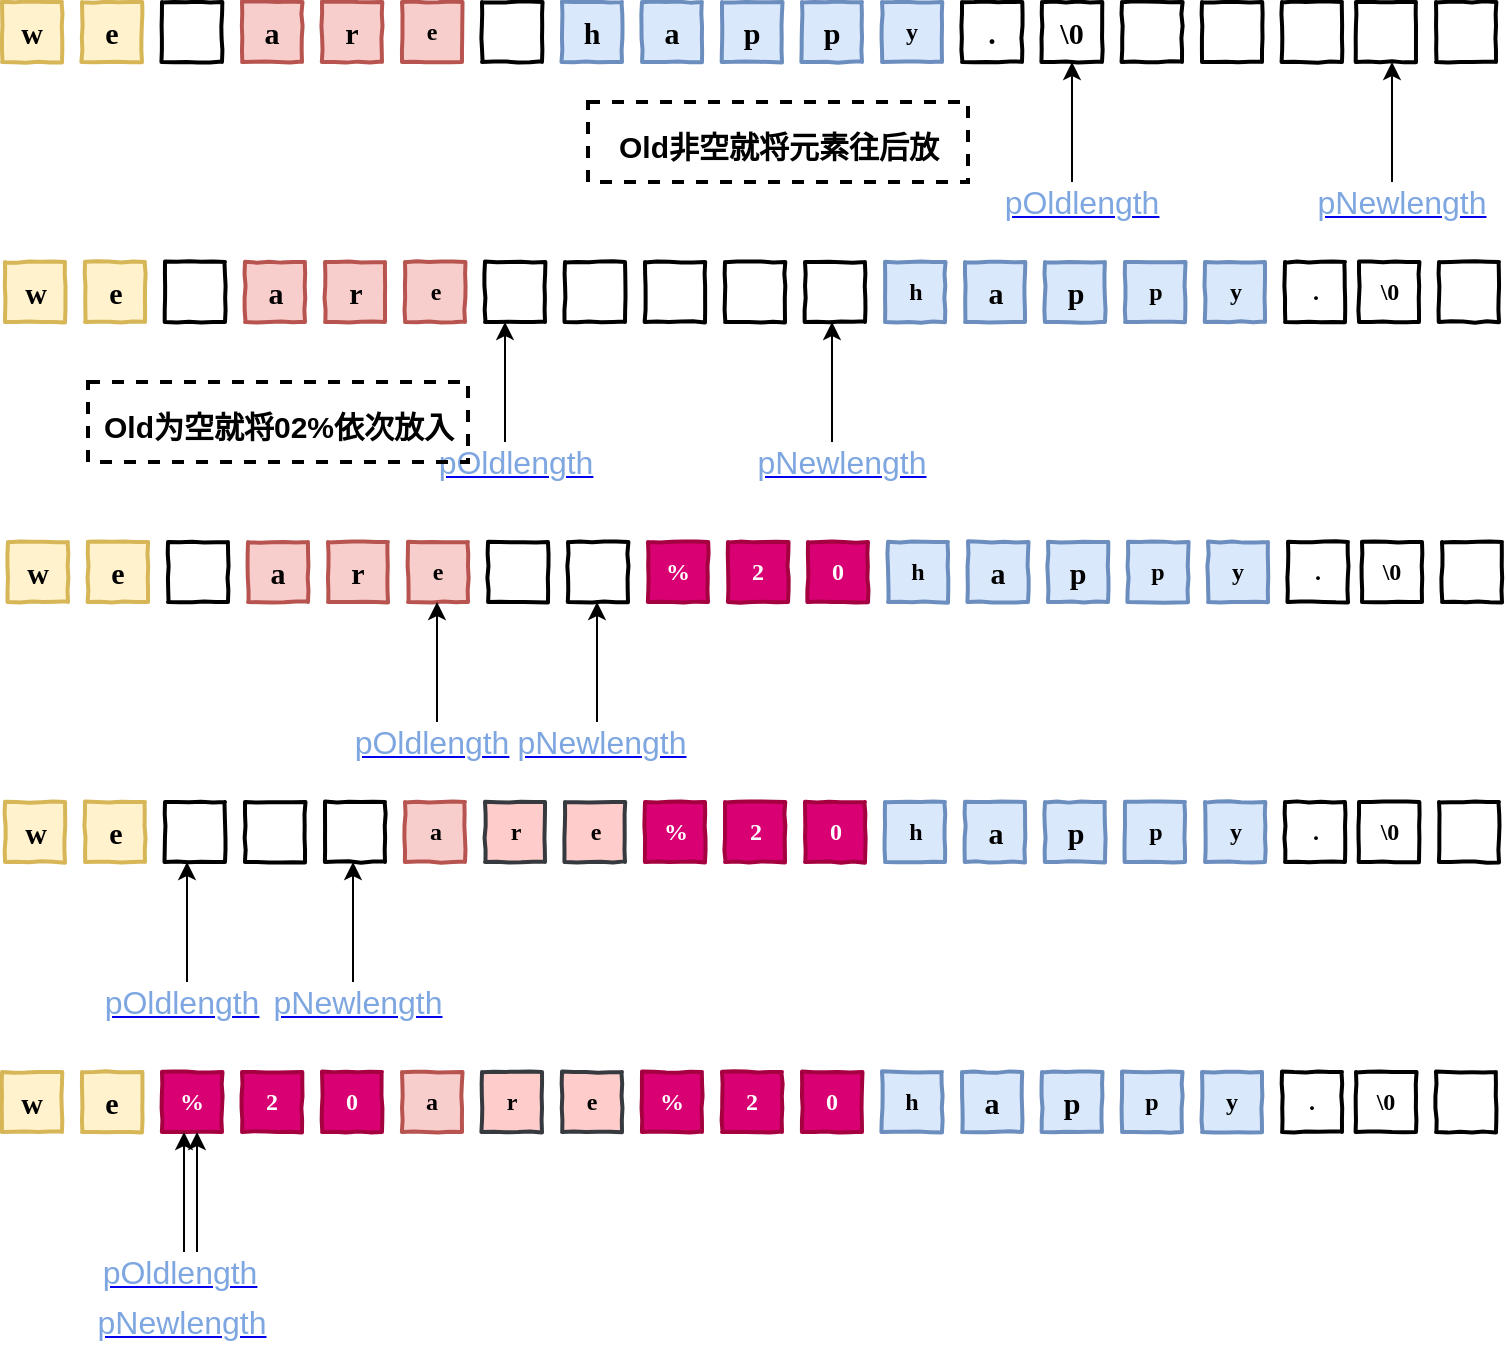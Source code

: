 <mxfile version="12.8.8" type="device"><diagram id="X3tRmQZv4Zo1IIGPKMzi" name="第 1 页"><mxGraphModel dx="793" dy="441" grid="0" gridSize="10" guides="1" tooltips="1" connect="1" arrows="1" fold="1" page="1" pageScale="1" pageWidth="827" pageHeight="1169" math="0" shadow="0"><root><mxCell id="0"/><mxCell id="1" parent="0"/><mxCell id="Bith_ll0pD3ShrpOWvAn-1" value="&lt;font style=&quot;font-size: 15px&quot;&gt;w&lt;/font&gt;" style="html=1;whiteSpace=wrap;comic=1;strokeWidth=2;fontFamily=Comic Sans MS;fontStyle=1;fillColor=#fff2cc;strokeColor=#d6b656;" vertex="1" parent="1"><mxGeometry x="40" y="50" width="30" height="30" as="geometry"/></mxCell><mxCell id="Bith_ll0pD3ShrpOWvAn-2" value="&lt;font style=&quot;font-size: 15px&quot;&gt;e&lt;/font&gt;" style="html=1;whiteSpace=wrap;comic=1;strokeWidth=2;fontFamily=Comic Sans MS;fontStyle=1;fillColor=#fff2cc;strokeColor=#d6b656;" vertex="1" parent="1"><mxGeometry x="80" y="50" width="30" height="30" as="geometry"/></mxCell><mxCell id="Bith_ll0pD3ShrpOWvAn-3" value="" style="html=1;whiteSpace=wrap;comic=1;strokeWidth=2;fontFamily=Comic Sans MS;fontStyle=1;" vertex="1" parent="1"><mxGeometry x="120" y="50" width="30" height="30" as="geometry"/></mxCell><mxCell id="Bith_ll0pD3ShrpOWvAn-4" value="&lt;font style=&quot;font-size: 15px&quot;&gt;a&lt;/font&gt;" style="html=1;whiteSpace=wrap;comic=1;strokeWidth=2;fontFamily=Comic Sans MS;fontStyle=1;fillColor=#f8cecc;strokeColor=#b85450;" vertex="1" parent="1"><mxGeometry x="160" y="50" width="30" height="30" as="geometry"/></mxCell><mxCell id="Bith_ll0pD3ShrpOWvAn-5" value="&lt;font style=&quot;font-size: 15px&quot;&gt;r&lt;/font&gt;" style="html=1;whiteSpace=wrap;comic=1;strokeWidth=2;fontFamily=Comic Sans MS;fontStyle=1;fillColor=#f8cecc;strokeColor=#b85450;" vertex="1" parent="1"><mxGeometry x="200" y="50" width="30" height="30" as="geometry"/></mxCell><mxCell id="Bith_ll0pD3ShrpOWvAn-6" value="e" style="html=1;whiteSpace=wrap;comic=1;strokeWidth=2;fontFamily=Comic Sans MS;fontStyle=1;fillColor=#f8cecc;strokeColor=#b85450;" vertex="1" parent="1"><mxGeometry x="240" y="50" width="30" height="30" as="geometry"/></mxCell><mxCell id="Bith_ll0pD3ShrpOWvAn-7" value="&lt;font style=&quot;font-size: 15px&quot;&gt;h&lt;/font&gt;" style="html=1;whiteSpace=wrap;comic=1;strokeWidth=2;fontFamily=Comic Sans MS;fontStyle=1;fillColor=#dae8fc;strokeColor=#6c8ebf;" vertex="1" parent="1"><mxGeometry x="320" y="50" width="30" height="30" as="geometry"/></mxCell><mxCell id="Bith_ll0pD3ShrpOWvAn-8" value="&lt;font style=&quot;font-size: 15px&quot;&gt;a&lt;/font&gt;" style="html=1;whiteSpace=wrap;comic=1;strokeWidth=2;fontFamily=Comic Sans MS;fontStyle=1;fillColor=#dae8fc;strokeColor=#6c8ebf;" vertex="1" parent="1"><mxGeometry x="360" y="50" width="30" height="30" as="geometry"/></mxCell><mxCell id="Bith_ll0pD3ShrpOWvAn-9" value="&lt;font style=&quot;font-size: 15px&quot;&gt;p&lt;/font&gt;" style="html=1;whiteSpace=wrap;comic=1;strokeWidth=2;fontFamily=Comic Sans MS;fontStyle=1;fillColor=#dae8fc;strokeColor=#6c8ebf;" vertex="1" parent="1"><mxGeometry x="400" y="50" width="30" height="30" as="geometry"/></mxCell><mxCell id="Bith_ll0pD3ShrpOWvAn-10" value="&lt;font style=&quot;font-size: 15px&quot;&gt;p&lt;/font&gt;" style="html=1;whiteSpace=wrap;comic=1;strokeWidth=2;fontFamily=Comic Sans MS;fontStyle=1;fillColor=#dae8fc;strokeColor=#6c8ebf;" vertex="1" parent="1"><mxGeometry x="440" y="50" width="30" height="30" as="geometry"/></mxCell><mxCell id="Bith_ll0pD3ShrpOWvAn-11" value="y" style="html=1;whiteSpace=wrap;comic=1;strokeWidth=2;fontFamily=Comic Sans MS;fontStyle=1;fillColor=#dae8fc;strokeColor=#6c8ebf;" vertex="1" parent="1"><mxGeometry x="480" y="50" width="30" height="30" as="geometry"/></mxCell><mxCell id="Bith_ll0pD3ShrpOWvAn-12" value="&lt;span style=&quot;font-size: 15px&quot;&gt;.&lt;/span&gt;" style="html=1;whiteSpace=wrap;comic=1;strokeWidth=2;fontFamily=Comic Sans MS;fontStyle=1;" vertex="1" parent="1"><mxGeometry x="520" y="50" width="30" height="30" as="geometry"/></mxCell><mxCell id="Bith_ll0pD3ShrpOWvAn-13" value="&lt;font style=&quot;font-size: 15px&quot;&gt;\0&lt;/font&gt;" style="html=1;whiteSpace=wrap;comic=1;strokeWidth=2;fontFamily=Comic Sans MS;fontStyle=1;" vertex="1" parent="1"><mxGeometry x="560" y="50" width="30" height="30" as="geometry"/></mxCell><mxCell id="Bith_ll0pD3ShrpOWvAn-14" value="" style="html=1;whiteSpace=wrap;comic=1;strokeWidth=2;fontFamily=Comic Sans MS;fontStyle=1;" vertex="1" parent="1"><mxGeometry x="600" y="50" width="30" height="30" as="geometry"/></mxCell><mxCell id="Bith_ll0pD3ShrpOWvAn-15" value="" style="html=1;whiteSpace=wrap;comic=1;strokeWidth=2;fontFamily=Comic Sans MS;fontStyle=1;" vertex="1" parent="1"><mxGeometry x="640" y="50" width="30" height="30" as="geometry"/></mxCell><mxCell id="Bith_ll0pD3ShrpOWvAn-16" value="" style="html=1;whiteSpace=wrap;comic=1;strokeWidth=2;fontFamily=Comic Sans MS;fontStyle=1;" vertex="1" parent="1"><mxGeometry x="680" y="50" width="30" height="30" as="geometry"/></mxCell><mxCell id="Bith_ll0pD3ShrpOWvAn-17" value="" style="html=1;whiteSpace=wrap;comic=1;strokeWidth=2;fontFamily=Comic Sans MS;fontStyle=1;" vertex="1" parent="1"><mxGeometry x="280" y="50" width="30" height="30" as="geometry"/></mxCell><mxCell id="Bith_ll0pD3ShrpOWvAn-20" value="" style="html=1;whiteSpace=wrap;comic=1;strokeWidth=2;fontFamily=Comic Sans MS;fontStyle=1;" vertex="1" parent="1"><mxGeometry x="717" y="50" width="30" height="30" as="geometry"/></mxCell><mxCell id="Bith_ll0pD3ShrpOWvAn-21" value="" style="html=1;whiteSpace=wrap;comic=1;strokeWidth=2;fontFamily=Comic Sans MS;fontStyle=1;" vertex="1" parent="1"><mxGeometry x="757" y="50" width="30" height="30" as="geometry"/></mxCell><mxCell id="Bith_ll0pD3ShrpOWvAn-23" value="" style="endArrow=classic;html=1;entryX=0.5;entryY=1;entryDx=0;entryDy=0;" edge="1" parent="1"><mxGeometry width="50" height="50" relative="1" as="geometry"><mxPoint x="735" y="140" as="sourcePoint"/><mxPoint x="735" y="80" as="targetPoint"/></mxGeometry></mxCell><UserObject label="&lt;font style=&quot;font-size: 16px&quot; color=&quot;#7ea6e0&quot;&gt;pNewlength&lt;/font&gt;" link="https://www.draw.io" id="Bith_ll0pD3ShrpOWvAn-27"><mxCell style="text;html=1;strokeColor=none;fillColor=none;whiteSpace=wrap;align=center;verticalAlign=middle;fontColor=#0000EE;fontStyle=4;" vertex="1" parent="1"><mxGeometry x="710" y="130" width="60" height="40" as="geometry"/></mxCell></UserObject><mxCell id="Bith_ll0pD3ShrpOWvAn-28" value="" style="endArrow=classic;html=1;entryX=0.5;entryY=1;entryDx=0;entryDy=0;" edge="1" parent="1"><mxGeometry width="50" height="50" relative="1" as="geometry"><mxPoint x="575" y="140" as="sourcePoint"/><mxPoint x="575" y="80" as="targetPoint"/></mxGeometry></mxCell><UserObject label="&lt;font style=&quot;font-size: 16px&quot; color=&quot;#7ea6e0&quot;&gt;pOldlength&lt;/font&gt;" link="https://www.draw.io" id="Bith_ll0pD3ShrpOWvAn-29"><mxCell style="text;html=1;strokeColor=none;fillColor=none;whiteSpace=wrap;align=center;verticalAlign=middle;fontColor=#0000EE;fontStyle=4;" vertex="1" parent="1"><mxGeometry x="550" y="130" width="60" height="40" as="geometry"/></mxCell></UserObject><mxCell id="Bith_ll0pD3ShrpOWvAn-30" value="&lt;font style=&quot;font-size: 15px&quot;&gt;w&lt;/font&gt;" style="html=1;whiteSpace=wrap;comic=1;strokeWidth=2;fontFamily=Comic Sans MS;fontStyle=1;fillColor=#fff2cc;strokeColor=#d6b656;" vertex="1" parent="1"><mxGeometry x="41.5" y="180" width="30" height="30" as="geometry"/></mxCell><mxCell id="Bith_ll0pD3ShrpOWvAn-31" value="&lt;font style=&quot;font-size: 15px&quot;&gt;e&lt;/font&gt;" style="html=1;whiteSpace=wrap;comic=1;strokeWidth=2;fontFamily=Comic Sans MS;fontStyle=1;fillColor=#fff2cc;strokeColor=#d6b656;" vertex="1" parent="1"><mxGeometry x="81.5" y="180" width="30" height="30" as="geometry"/></mxCell><mxCell id="Bith_ll0pD3ShrpOWvAn-32" value="" style="html=1;whiteSpace=wrap;comic=1;strokeWidth=2;fontFamily=Comic Sans MS;fontStyle=1;" vertex="1" parent="1"><mxGeometry x="121.5" y="180" width="30" height="30" as="geometry"/></mxCell><mxCell id="Bith_ll0pD3ShrpOWvAn-33" value="&lt;font style=&quot;font-size: 15px&quot;&gt;a&lt;/font&gt;" style="html=1;whiteSpace=wrap;comic=1;strokeWidth=2;fontFamily=Comic Sans MS;fontStyle=1;fillColor=#f8cecc;strokeColor=#b85450;" vertex="1" parent="1"><mxGeometry x="161.5" y="180" width="30" height="30" as="geometry"/></mxCell><mxCell id="Bith_ll0pD3ShrpOWvAn-34" value="&lt;font style=&quot;font-size: 15px&quot;&gt;r&lt;/font&gt;" style="html=1;whiteSpace=wrap;comic=1;strokeWidth=2;fontFamily=Comic Sans MS;fontStyle=1;fillColor=#f8cecc;strokeColor=#b85450;" vertex="1" parent="1"><mxGeometry x="201.5" y="180" width="30" height="30" as="geometry"/></mxCell><mxCell id="Bith_ll0pD3ShrpOWvAn-35" value="e" style="html=1;whiteSpace=wrap;comic=1;strokeWidth=2;fontFamily=Comic Sans MS;fontStyle=1;fillColor=#f8cecc;strokeColor=#b85450;" vertex="1" parent="1"><mxGeometry x="241.5" y="180" width="30" height="30" as="geometry"/></mxCell><mxCell id="Bith_ll0pD3ShrpOWvAn-36" value="" style="html=1;whiteSpace=wrap;comic=1;strokeWidth=2;fontFamily=Comic Sans MS;fontStyle=1;" vertex="1" parent="1"><mxGeometry x="321.5" y="180" width="30" height="30" as="geometry"/></mxCell><mxCell id="Bith_ll0pD3ShrpOWvAn-37" value="" style="html=1;whiteSpace=wrap;comic=1;strokeWidth=2;fontFamily=Comic Sans MS;fontStyle=1;" vertex="1" parent="1"><mxGeometry x="361.5" y="180" width="30" height="30" as="geometry"/></mxCell><mxCell id="Bith_ll0pD3ShrpOWvAn-38" value="" style="html=1;whiteSpace=wrap;comic=1;strokeWidth=2;fontFamily=Comic Sans MS;fontStyle=1;" vertex="1" parent="1"><mxGeometry x="401.5" y="180" width="30" height="30" as="geometry"/></mxCell><mxCell id="Bith_ll0pD3ShrpOWvAn-39" value="" style="html=1;whiteSpace=wrap;comic=1;strokeWidth=2;fontFamily=Comic Sans MS;fontStyle=1;" vertex="1" parent="1"><mxGeometry x="441.5" y="180" width="30" height="30" as="geometry"/></mxCell><mxCell id="Bith_ll0pD3ShrpOWvAn-40" value="h" style="html=1;whiteSpace=wrap;comic=1;strokeWidth=2;fontFamily=Comic Sans MS;fontStyle=1;fillColor=#dae8fc;strokeColor=#6c8ebf;" vertex="1" parent="1"><mxGeometry x="481.5" y="180" width="30" height="30" as="geometry"/></mxCell><mxCell id="Bith_ll0pD3ShrpOWvAn-41" value="&lt;span style=&quot;font-size: 15px&quot;&gt;a&lt;/span&gt;" style="html=1;whiteSpace=wrap;comic=1;strokeWidth=2;fontFamily=Comic Sans MS;fontStyle=1;fillColor=#dae8fc;strokeColor=#6c8ebf;" vertex="1" parent="1"><mxGeometry x="521.5" y="180" width="30" height="30" as="geometry"/></mxCell><mxCell id="Bith_ll0pD3ShrpOWvAn-42" value="&lt;font style=&quot;font-size: 15px&quot;&gt;p&lt;/font&gt;" style="html=1;whiteSpace=wrap;comic=1;strokeWidth=2;fontFamily=Comic Sans MS;fontStyle=1;fillColor=#dae8fc;strokeColor=#6c8ebf;" vertex="1" parent="1"><mxGeometry x="561.5" y="180" width="30" height="30" as="geometry"/></mxCell><mxCell id="Bith_ll0pD3ShrpOWvAn-43" value="p" style="html=1;whiteSpace=wrap;comic=1;strokeWidth=2;fontFamily=Comic Sans MS;fontStyle=1;fillColor=#dae8fc;strokeColor=#6c8ebf;" vertex="1" parent="1"><mxGeometry x="601.5" y="180" width="30" height="30" as="geometry"/></mxCell><mxCell id="Bith_ll0pD3ShrpOWvAn-44" value="y" style="html=1;whiteSpace=wrap;comic=1;strokeWidth=2;fontFamily=Comic Sans MS;fontStyle=1;fillColor=#dae8fc;strokeColor=#6c8ebf;" vertex="1" parent="1"><mxGeometry x="641.5" y="180" width="30" height="30" as="geometry"/></mxCell><mxCell id="Bith_ll0pD3ShrpOWvAn-45" value="." style="html=1;whiteSpace=wrap;comic=1;strokeWidth=2;fontFamily=Comic Sans MS;fontStyle=1;" vertex="1" parent="1"><mxGeometry x="681.5" y="180" width="30" height="30" as="geometry"/></mxCell><mxCell id="Bith_ll0pD3ShrpOWvAn-46" value="" style="html=1;whiteSpace=wrap;comic=1;strokeWidth=2;fontFamily=Comic Sans MS;fontStyle=1;" vertex="1" parent="1"><mxGeometry x="281.5" y="180" width="30" height="30" as="geometry"/></mxCell><mxCell id="Bith_ll0pD3ShrpOWvAn-47" value="\0" style="html=1;whiteSpace=wrap;comic=1;strokeWidth=2;fontFamily=Comic Sans MS;fontStyle=1;" vertex="1" parent="1"><mxGeometry x="718.5" y="180" width="30" height="30" as="geometry"/></mxCell><mxCell id="Bith_ll0pD3ShrpOWvAn-48" value="" style="html=1;whiteSpace=wrap;comic=1;strokeWidth=2;fontFamily=Comic Sans MS;fontStyle=1;" vertex="1" parent="1"><mxGeometry x="758.5" y="180" width="30" height="30" as="geometry"/></mxCell><mxCell id="Bith_ll0pD3ShrpOWvAn-49" value="" style="endArrow=classic;html=1;entryX=0.5;entryY=1;entryDx=0;entryDy=0;" edge="1" parent="1"><mxGeometry width="50" height="50" relative="1" as="geometry"><mxPoint x="455" y="270" as="sourcePoint"/><mxPoint x="455" y="210" as="targetPoint"/></mxGeometry></mxCell><UserObject label="&lt;font style=&quot;font-size: 16px&quot; color=&quot;#7ea6e0&quot;&gt;pNewlength&lt;/font&gt;" link="https://www.draw.io" id="Bith_ll0pD3ShrpOWvAn-50"><mxCell style="text;html=1;strokeColor=none;fillColor=none;whiteSpace=wrap;align=center;verticalAlign=middle;fontColor=#0000EE;fontStyle=4;" vertex="1" parent="1"><mxGeometry x="430" y="260" width="60" height="40" as="geometry"/></mxCell></UserObject><mxCell id="Bith_ll0pD3ShrpOWvAn-51" value="" style="endArrow=classic;html=1;entryX=0.5;entryY=1;entryDx=0;entryDy=0;" edge="1" parent="1"><mxGeometry width="50" height="50" relative="1" as="geometry"><mxPoint x="291.5" y="270" as="sourcePoint"/><mxPoint x="291.5" y="210" as="targetPoint"/></mxGeometry></mxCell><UserObject label="&lt;font style=&quot;font-size: 16px&quot; color=&quot;#7ea6e0&quot;&gt;pOldlength&lt;/font&gt;" link="https://www.draw.io" id="Bith_ll0pD3ShrpOWvAn-52"><mxCell style="text;html=1;strokeColor=none;fillColor=none;whiteSpace=wrap;align=center;verticalAlign=middle;fontColor=#0000EE;fontStyle=4;" vertex="1" parent="1"><mxGeometry x="266.5" y="260" width="60" height="40" as="geometry"/></mxCell></UserObject><mxCell id="Bith_ll0pD3ShrpOWvAn-56" value="&lt;font style=&quot;font-size: 15px&quot;&gt;w&lt;/font&gt;" style="html=1;whiteSpace=wrap;comic=1;strokeWidth=2;fontFamily=Comic Sans MS;fontStyle=1;fillColor=#fff2cc;strokeColor=#d6b656;" vertex="1" parent="1"><mxGeometry x="43" y="320" width="30" height="30" as="geometry"/></mxCell><mxCell id="Bith_ll0pD3ShrpOWvAn-57" value="&lt;font style=&quot;font-size: 15px&quot;&gt;e&lt;/font&gt;" style="html=1;whiteSpace=wrap;comic=1;strokeWidth=2;fontFamily=Comic Sans MS;fontStyle=1;fillColor=#fff2cc;strokeColor=#d6b656;" vertex="1" parent="1"><mxGeometry x="83" y="320" width="30" height="30" as="geometry"/></mxCell><mxCell id="Bith_ll0pD3ShrpOWvAn-58" value="" style="html=1;whiteSpace=wrap;comic=1;strokeWidth=2;fontFamily=Comic Sans MS;fontStyle=1;" vertex="1" parent="1"><mxGeometry x="123" y="320" width="30" height="30" as="geometry"/></mxCell><mxCell id="Bith_ll0pD3ShrpOWvAn-59" value="&lt;font style=&quot;font-size: 15px&quot;&gt;a&lt;/font&gt;" style="html=1;whiteSpace=wrap;comic=1;strokeWidth=2;fontFamily=Comic Sans MS;fontStyle=1;fillColor=#f8cecc;strokeColor=#b85450;" vertex="1" parent="1"><mxGeometry x="163" y="320" width="30" height="30" as="geometry"/></mxCell><mxCell id="Bith_ll0pD3ShrpOWvAn-60" value="&lt;font style=&quot;font-size: 15px&quot;&gt;r&lt;/font&gt;" style="html=1;whiteSpace=wrap;comic=1;strokeWidth=2;fontFamily=Comic Sans MS;fontStyle=1;fillColor=#f8cecc;strokeColor=#b85450;" vertex="1" parent="1"><mxGeometry x="203" y="320" width="30" height="30" as="geometry"/></mxCell><mxCell id="Bith_ll0pD3ShrpOWvAn-61" value="e" style="html=1;whiteSpace=wrap;comic=1;strokeWidth=2;fontFamily=Comic Sans MS;fontStyle=1;fillColor=#f8cecc;strokeColor=#b85450;" vertex="1" parent="1"><mxGeometry x="243" y="320" width="30" height="30" as="geometry"/></mxCell><mxCell id="Bith_ll0pD3ShrpOWvAn-62" value="" style="html=1;whiteSpace=wrap;comic=1;strokeWidth=2;fontFamily=Comic Sans MS;fontStyle=1;" vertex="1" parent="1"><mxGeometry x="323" y="320" width="30" height="30" as="geometry"/></mxCell><mxCell id="Bith_ll0pD3ShrpOWvAn-63" value="%" style="html=1;whiteSpace=wrap;comic=1;strokeWidth=2;fontFamily=Comic Sans MS;fontStyle=1;fillColor=#d80073;strokeColor=#A50040;fontColor=#ffffff;" vertex="1" parent="1"><mxGeometry x="363" y="320" width="30" height="30" as="geometry"/></mxCell><mxCell id="Bith_ll0pD3ShrpOWvAn-64" value="2" style="html=1;whiteSpace=wrap;comic=1;strokeWidth=2;fontFamily=Comic Sans MS;fontStyle=1;fillColor=#d80073;strokeColor=#A50040;fontColor=#ffffff;" vertex="1" parent="1"><mxGeometry x="403" y="320" width="30" height="30" as="geometry"/></mxCell><mxCell id="Bith_ll0pD3ShrpOWvAn-65" value="0" style="html=1;whiteSpace=wrap;comic=1;strokeWidth=2;fontFamily=Comic Sans MS;fontStyle=1;fillColor=#d80073;strokeColor=#A50040;fontColor=#ffffff;" vertex="1" parent="1"><mxGeometry x="443" y="320" width="30" height="30" as="geometry"/></mxCell><mxCell id="Bith_ll0pD3ShrpOWvAn-66" value="h" style="html=1;whiteSpace=wrap;comic=1;strokeWidth=2;fontFamily=Comic Sans MS;fontStyle=1;fillColor=#dae8fc;strokeColor=#6c8ebf;" vertex="1" parent="1"><mxGeometry x="483" y="320" width="30" height="30" as="geometry"/></mxCell><mxCell id="Bith_ll0pD3ShrpOWvAn-67" value="&lt;span style=&quot;font-size: 15px&quot;&gt;a&lt;/span&gt;" style="html=1;whiteSpace=wrap;comic=1;strokeWidth=2;fontFamily=Comic Sans MS;fontStyle=1;fillColor=#dae8fc;strokeColor=#6c8ebf;" vertex="1" parent="1"><mxGeometry x="523" y="320" width="30" height="30" as="geometry"/></mxCell><mxCell id="Bith_ll0pD3ShrpOWvAn-68" value="&lt;font style=&quot;font-size: 15px&quot;&gt;p&lt;/font&gt;" style="html=1;whiteSpace=wrap;comic=1;strokeWidth=2;fontFamily=Comic Sans MS;fontStyle=1;fillColor=#dae8fc;strokeColor=#6c8ebf;" vertex="1" parent="1"><mxGeometry x="563" y="320" width="30" height="30" as="geometry"/></mxCell><mxCell id="Bith_ll0pD3ShrpOWvAn-69" value="p" style="html=1;whiteSpace=wrap;comic=1;strokeWidth=2;fontFamily=Comic Sans MS;fontStyle=1;fillColor=#dae8fc;strokeColor=#6c8ebf;" vertex="1" parent="1"><mxGeometry x="603" y="320" width="30" height="30" as="geometry"/></mxCell><mxCell id="Bith_ll0pD3ShrpOWvAn-70" value="y" style="html=1;whiteSpace=wrap;comic=1;strokeWidth=2;fontFamily=Comic Sans MS;fontStyle=1;fillColor=#dae8fc;strokeColor=#6c8ebf;" vertex="1" parent="1"><mxGeometry x="643" y="320" width="30" height="30" as="geometry"/></mxCell><mxCell id="Bith_ll0pD3ShrpOWvAn-71" value="." style="html=1;whiteSpace=wrap;comic=1;strokeWidth=2;fontFamily=Comic Sans MS;fontStyle=1;" vertex="1" parent="1"><mxGeometry x="683" y="320" width="30" height="30" as="geometry"/></mxCell><mxCell id="Bith_ll0pD3ShrpOWvAn-72" value="" style="html=1;whiteSpace=wrap;comic=1;strokeWidth=2;fontFamily=Comic Sans MS;fontStyle=1;" vertex="1" parent="1"><mxGeometry x="283" y="320" width="30" height="30" as="geometry"/></mxCell><mxCell id="Bith_ll0pD3ShrpOWvAn-73" value="\0" style="html=1;whiteSpace=wrap;comic=1;strokeWidth=2;fontFamily=Comic Sans MS;fontStyle=1;" vertex="1" parent="1"><mxGeometry x="720" y="320" width="30" height="30" as="geometry"/></mxCell><mxCell id="Bith_ll0pD3ShrpOWvAn-74" value="" style="html=1;whiteSpace=wrap;comic=1;strokeWidth=2;fontFamily=Comic Sans MS;fontStyle=1;" vertex="1" parent="1"><mxGeometry x="760" y="320" width="30" height="30" as="geometry"/></mxCell><mxCell id="Bith_ll0pD3ShrpOWvAn-75" value="" style="endArrow=classic;html=1;entryX=0.5;entryY=1;entryDx=0;entryDy=0;" edge="1" parent="1"><mxGeometry width="50" height="50" relative="1" as="geometry"><mxPoint x="337.5" y="410" as="sourcePoint"/><mxPoint x="337.5" y="350" as="targetPoint"/></mxGeometry></mxCell><mxCell id="Bith_ll0pD3ShrpOWvAn-76" value="" style="endArrow=classic;html=1;entryX=0.5;entryY=1;entryDx=0;entryDy=0;" edge="1" parent="1"><mxGeometry width="50" height="50" relative="1" as="geometry"><mxPoint x="257.5" y="410" as="sourcePoint"/><mxPoint x="257.5" y="350" as="targetPoint"/></mxGeometry></mxCell><UserObject label="&lt;font style=&quot;font-size: 16px&quot; color=&quot;#7ea6e0&quot;&gt;pNewlength&lt;/font&gt;" link="https://www.draw.io" id="Bith_ll0pD3ShrpOWvAn-77"><mxCell style="text;html=1;strokeColor=none;fillColor=none;whiteSpace=wrap;align=center;verticalAlign=middle;fontColor=#0000EE;fontStyle=4;" vertex="1" parent="1"><mxGeometry x="310" y="400" width="60" height="40" as="geometry"/></mxCell></UserObject><UserObject label="&lt;font style=&quot;font-size: 16px&quot; color=&quot;#7ea6e0&quot;&gt;pOldlength&lt;/font&gt;" link="https://www.draw.io" id="Bith_ll0pD3ShrpOWvAn-78"><mxCell style="text;html=1;strokeColor=none;fillColor=none;whiteSpace=wrap;align=center;verticalAlign=middle;fontColor=#0000EE;fontStyle=4;" vertex="1" parent="1"><mxGeometry x="225" y="400" width="60" height="40" as="geometry"/></mxCell></UserObject><mxCell id="Bith_ll0pD3ShrpOWvAn-79" value="&lt;font style=&quot;font-size: 15px&quot;&gt;w&lt;/font&gt;" style="html=1;whiteSpace=wrap;comic=1;strokeWidth=2;fontFamily=Comic Sans MS;fontStyle=1;fillColor=#fff2cc;strokeColor=#d6b656;" vertex="1" parent="1"><mxGeometry x="41.5" y="450" width="30" height="30" as="geometry"/></mxCell><mxCell id="Bith_ll0pD3ShrpOWvAn-80" value="&lt;font style=&quot;font-size: 15px&quot;&gt;e&lt;/font&gt;" style="html=1;whiteSpace=wrap;comic=1;strokeWidth=2;fontFamily=Comic Sans MS;fontStyle=1;fillColor=#fff2cc;strokeColor=#d6b656;" vertex="1" parent="1"><mxGeometry x="81.5" y="450" width="30" height="30" as="geometry"/></mxCell><mxCell id="Bith_ll0pD3ShrpOWvAn-81" value="" style="html=1;whiteSpace=wrap;comic=1;strokeWidth=2;fontFamily=Comic Sans MS;fontStyle=1;" vertex="1" parent="1"><mxGeometry x="121.5" y="450" width="30" height="30" as="geometry"/></mxCell><mxCell id="Bith_ll0pD3ShrpOWvAn-82" value="" style="html=1;whiteSpace=wrap;comic=1;strokeWidth=2;fontFamily=Comic Sans MS;fontStyle=1;" vertex="1" parent="1"><mxGeometry x="161.5" y="450" width="30" height="30" as="geometry"/></mxCell><mxCell id="Bith_ll0pD3ShrpOWvAn-83" value="" style="html=1;whiteSpace=wrap;comic=1;strokeWidth=2;fontFamily=Comic Sans MS;fontStyle=1;" vertex="1" parent="1"><mxGeometry x="201.5" y="450" width="30" height="30" as="geometry"/></mxCell><mxCell id="Bith_ll0pD3ShrpOWvAn-84" value="a" style="html=1;whiteSpace=wrap;comic=1;strokeWidth=2;fontFamily=Comic Sans MS;fontStyle=1;fillColor=#f8cecc;strokeColor=#b85450;" vertex="1" parent="1"><mxGeometry x="241.5" y="450" width="30" height="30" as="geometry"/></mxCell><mxCell id="Bith_ll0pD3ShrpOWvAn-85" value="e" style="html=1;whiteSpace=wrap;comic=1;strokeWidth=2;fontFamily=Comic Sans MS;fontStyle=1;fillColor=#ffcccc;strokeColor=#36393d;" vertex="1" parent="1"><mxGeometry x="321.5" y="450" width="30" height="30" as="geometry"/></mxCell><mxCell id="Bith_ll0pD3ShrpOWvAn-86" value="%" style="html=1;whiteSpace=wrap;comic=1;strokeWidth=2;fontFamily=Comic Sans MS;fontStyle=1;fillColor=#d80073;strokeColor=#A50040;fontColor=#ffffff;" vertex="1" parent="1"><mxGeometry x="361.5" y="450" width="30" height="30" as="geometry"/></mxCell><mxCell id="Bith_ll0pD3ShrpOWvAn-87" value="2" style="html=1;whiteSpace=wrap;comic=1;strokeWidth=2;fontFamily=Comic Sans MS;fontStyle=1;fillColor=#d80073;strokeColor=#A50040;fontColor=#ffffff;" vertex="1" parent="1"><mxGeometry x="401.5" y="450" width="30" height="30" as="geometry"/></mxCell><mxCell id="Bith_ll0pD3ShrpOWvAn-88" value="0" style="html=1;whiteSpace=wrap;comic=1;strokeWidth=2;fontFamily=Comic Sans MS;fontStyle=1;fillColor=#d80073;strokeColor=#A50040;fontColor=#ffffff;" vertex="1" parent="1"><mxGeometry x="441.5" y="450" width="30" height="30" as="geometry"/></mxCell><mxCell id="Bith_ll0pD3ShrpOWvAn-89" value="h" style="html=1;whiteSpace=wrap;comic=1;strokeWidth=2;fontFamily=Comic Sans MS;fontStyle=1;fillColor=#dae8fc;strokeColor=#6c8ebf;" vertex="1" parent="1"><mxGeometry x="481.5" y="450" width="30" height="30" as="geometry"/></mxCell><mxCell id="Bith_ll0pD3ShrpOWvAn-90" value="&lt;span style=&quot;font-size: 15px&quot;&gt;a&lt;/span&gt;" style="html=1;whiteSpace=wrap;comic=1;strokeWidth=2;fontFamily=Comic Sans MS;fontStyle=1;fillColor=#dae8fc;strokeColor=#6c8ebf;" vertex="1" parent="1"><mxGeometry x="521.5" y="450" width="30" height="30" as="geometry"/></mxCell><mxCell id="Bith_ll0pD3ShrpOWvAn-91" value="&lt;font style=&quot;font-size: 15px&quot;&gt;p&lt;/font&gt;" style="html=1;whiteSpace=wrap;comic=1;strokeWidth=2;fontFamily=Comic Sans MS;fontStyle=1;fillColor=#dae8fc;strokeColor=#6c8ebf;" vertex="1" parent="1"><mxGeometry x="561.5" y="450" width="30" height="30" as="geometry"/></mxCell><mxCell id="Bith_ll0pD3ShrpOWvAn-92" value="p" style="html=1;whiteSpace=wrap;comic=1;strokeWidth=2;fontFamily=Comic Sans MS;fontStyle=1;fillColor=#dae8fc;strokeColor=#6c8ebf;" vertex="1" parent="1"><mxGeometry x="601.5" y="450" width="30" height="30" as="geometry"/></mxCell><mxCell id="Bith_ll0pD3ShrpOWvAn-93" value="y" style="html=1;whiteSpace=wrap;comic=1;strokeWidth=2;fontFamily=Comic Sans MS;fontStyle=1;fillColor=#dae8fc;strokeColor=#6c8ebf;" vertex="1" parent="1"><mxGeometry x="641.5" y="450" width="30" height="30" as="geometry"/></mxCell><mxCell id="Bith_ll0pD3ShrpOWvAn-94" value="." style="html=1;whiteSpace=wrap;comic=1;strokeWidth=2;fontFamily=Comic Sans MS;fontStyle=1;" vertex="1" parent="1"><mxGeometry x="681.5" y="450" width="30" height="30" as="geometry"/></mxCell><mxCell id="Bith_ll0pD3ShrpOWvAn-95" value="r" style="html=1;whiteSpace=wrap;comic=1;strokeWidth=2;fontFamily=Comic Sans MS;fontStyle=1;fillColor=#ffcccc;strokeColor=#36393d;" vertex="1" parent="1"><mxGeometry x="281.5" y="450" width="30" height="30" as="geometry"/></mxCell><mxCell id="Bith_ll0pD3ShrpOWvAn-96" value="\0" style="html=1;whiteSpace=wrap;comic=1;strokeWidth=2;fontFamily=Comic Sans MS;fontStyle=1;" vertex="1" parent="1"><mxGeometry x="718.5" y="450" width="30" height="30" as="geometry"/></mxCell><mxCell id="Bith_ll0pD3ShrpOWvAn-97" value="" style="html=1;whiteSpace=wrap;comic=1;strokeWidth=2;fontFamily=Comic Sans MS;fontStyle=1;" vertex="1" parent="1"><mxGeometry x="758.5" y="450" width="30" height="30" as="geometry"/></mxCell><mxCell id="Bith_ll0pD3ShrpOWvAn-98" value="" style="endArrow=classic;html=1;entryX=0.5;entryY=1;entryDx=0;entryDy=0;" edge="1" parent="1"><mxGeometry width="50" height="50" relative="1" as="geometry"><mxPoint x="215.5" y="540" as="sourcePoint"/><mxPoint x="215.5" y="480" as="targetPoint"/></mxGeometry></mxCell><mxCell id="Bith_ll0pD3ShrpOWvAn-99" value="" style="endArrow=classic;html=1;entryX=0.5;entryY=1;entryDx=0;entryDy=0;" edge="1" parent="1"><mxGeometry width="50" height="50" relative="1" as="geometry"><mxPoint x="132.5" y="540" as="sourcePoint"/><mxPoint x="132.5" y="480" as="targetPoint"/></mxGeometry></mxCell><UserObject label="&lt;font style=&quot;font-size: 16px&quot; color=&quot;#7ea6e0&quot;&gt;pNewlength&lt;/font&gt;" link="https://www.draw.io" id="Bith_ll0pD3ShrpOWvAn-100"><mxCell style="text;html=1;strokeColor=none;fillColor=none;whiteSpace=wrap;align=center;verticalAlign=middle;fontColor=#0000EE;fontStyle=4;" vertex="1" parent="1"><mxGeometry x="188" y="530" width="60" height="40" as="geometry"/></mxCell></UserObject><UserObject label="&lt;font style=&quot;font-size: 16px&quot; color=&quot;#7ea6e0&quot;&gt;pOldlength&lt;/font&gt;" link="https://www.draw.io" id="Bith_ll0pD3ShrpOWvAn-101"><mxCell style="text;html=1;strokeColor=none;fillColor=none;whiteSpace=wrap;align=center;verticalAlign=middle;fontColor=#0000EE;fontStyle=4;" vertex="1" parent="1"><mxGeometry x="100" y="530" width="60" height="40" as="geometry"/></mxCell></UserObject><mxCell id="Bith_ll0pD3ShrpOWvAn-102" value="&lt;font style=&quot;font-size: 15px&quot;&gt;w&lt;/font&gt;" style="html=1;whiteSpace=wrap;comic=1;strokeWidth=2;fontFamily=Comic Sans MS;fontStyle=1;fillColor=#fff2cc;strokeColor=#d6b656;" vertex="1" parent="1"><mxGeometry x="40" y="585" width="30" height="30" as="geometry"/></mxCell><mxCell id="Bith_ll0pD3ShrpOWvAn-103" value="&lt;font style=&quot;font-size: 15px&quot;&gt;e&lt;/font&gt;" style="html=1;whiteSpace=wrap;comic=1;strokeWidth=2;fontFamily=Comic Sans MS;fontStyle=1;fillColor=#fff2cc;strokeColor=#d6b656;" vertex="1" parent="1"><mxGeometry x="80" y="585" width="30" height="30" as="geometry"/></mxCell><mxCell id="Bith_ll0pD3ShrpOWvAn-104" value="%" style="html=1;whiteSpace=wrap;comic=1;strokeWidth=2;fontFamily=Comic Sans MS;fontStyle=1;fillColor=#d80073;strokeColor=#A50040;fontColor=#ffffff;" vertex="1" parent="1"><mxGeometry x="120" y="585" width="30" height="30" as="geometry"/></mxCell><mxCell id="Bith_ll0pD3ShrpOWvAn-105" value="2" style="html=1;whiteSpace=wrap;comic=1;strokeWidth=2;fontFamily=Comic Sans MS;fontStyle=1;fillColor=#d80073;strokeColor=#A50040;fontColor=#ffffff;" vertex="1" parent="1"><mxGeometry x="160" y="585" width="30" height="30" as="geometry"/></mxCell><mxCell id="Bith_ll0pD3ShrpOWvAn-106" value="0" style="html=1;whiteSpace=wrap;comic=1;strokeWidth=2;fontFamily=Comic Sans MS;fontStyle=1;fillColor=#d80073;strokeColor=#A50040;fontColor=#ffffff;" vertex="1" parent="1"><mxGeometry x="200" y="585" width="30" height="30" as="geometry"/></mxCell><mxCell id="Bith_ll0pD3ShrpOWvAn-107" value="a" style="html=1;whiteSpace=wrap;comic=1;strokeWidth=2;fontFamily=Comic Sans MS;fontStyle=1;fillColor=#f8cecc;strokeColor=#b85450;" vertex="1" parent="1"><mxGeometry x="240" y="585" width="30" height="30" as="geometry"/></mxCell><mxCell id="Bith_ll0pD3ShrpOWvAn-108" value="e" style="html=1;whiteSpace=wrap;comic=1;strokeWidth=2;fontFamily=Comic Sans MS;fontStyle=1;fillColor=#ffcccc;strokeColor=#36393d;" vertex="1" parent="1"><mxGeometry x="320" y="585" width="30" height="30" as="geometry"/></mxCell><mxCell id="Bith_ll0pD3ShrpOWvAn-109" value="%" style="html=1;whiteSpace=wrap;comic=1;strokeWidth=2;fontFamily=Comic Sans MS;fontStyle=1;fillColor=#d80073;strokeColor=#A50040;fontColor=#ffffff;" vertex="1" parent="1"><mxGeometry x="360" y="585" width="30" height="30" as="geometry"/></mxCell><mxCell id="Bith_ll0pD3ShrpOWvAn-110" value="2" style="html=1;whiteSpace=wrap;comic=1;strokeWidth=2;fontFamily=Comic Sans MS;fontStyle=1;fillColor=#d80073;strokeColor=#A50040;fontColor=#ffffff;" vertex="1" parent="1"><mxGeometry x="400" y="585" width="30" height="30" as="geometry"/></mxCell><mxCell id="Bith_ll0pD3ShrpOWvAn-111" value="0" style="html=1;whiteSpace=wrap;comic=1;strokeWidth=2;fontFamily=Comic Sans MS;fontStyle=1;fillColor=#d80073;strokeColor=#A50040;fontColor=#ffffff;" vertex="1" parent="1"><mxGeometry x="440" y="585" width="30" height="30" as="geometry"/></mxCell><mxCell id="Bith_ll0pD3ShrpOWvAn-112" value="h" style="html=1;whiteSpace=wrap;comic=1;strokeWidth=2;fontFamily=Comic Sans MS;fontStyle=1;fillColor=#dae8fc;strokeColor=#6c8ebf;" vertex="1" parent="1"><mxGeometry x="480" y="585" width="30" height="30" as="geometry"/></mxCell><mxCell id="Bith_ll0pD3ShrpOWvAn-113" value="&lt;span style=&quot;font-size: 15px&quot;&gt;a&lt;/span&gt;" style="html=1;whiteSpace=wrap;comic=1;strokeWidth=2;fontFamily=Comic Sans MS;fontStyle=1;fillColor=#dae8fc;strokeColor=#6c8ebf;" vertex="1" parent="1"><mxGeometry x="520" y="585" width="30" height="30" as="geometry"/></mxCell><mxCell id="Bith_ll0pD3ShrpOWvAn-114" value="&lt;font style=&quot;font-size: 15px&quot;&gt;p&lt;/font&gt;" style="html=1;whiteSpace=wrap;comic=1;strokeWidth=2;fontFamily=Comic Sans MS;fontStyle=1;fillColor=#dae8fc;strokeColor=#6c8ebf;" vertex="1" parent="1"><mxGeometry x="560" y="585" width="30" height="30" as="geometry"/></mxCell><mxCell id="Bith_ll0pD3ShrpOWvAn-115" value="p" style="html=1;whiteSpace=wrap;comic=1;strokeWidth=2;fontFamily=Comic Sans MS;fontStyle=1;fillColor=#dae8fc;strokeColor=#6c8ebf;" vertex="1" parent="1"><mxGeometry x="600" y="585" width="30" height="30" as="geometry"/></mxCell><mxCell id="Bith_ll0pD3ShrpOWvAn-116" value="y" style="html=1;whiteSpace=wrap;comic=1;strokeWidth=2;fontFamily=Comic Sans MS;fontStyle=1;fillColor=#dae8fc;strokeColor=#6c8ebf;" vertex="1" parent="1"><mxGeometry x="640" y="585" width="30" height="30" as="geometry"/></mxCell><mxCell id="Bith_ll0pD3ShrpOWvAn-117" value="." style="html=1;whiteSpace=wrap;comic=1;strokeWidth=2;fontFamily=Comic Sans MS;fontStyle=1;" vertex="1" parent="1"><mxGeometry x="680" y="585" width="30" height="30" as="geometry"/></mxCell><mxCell id="Bith_ll0pD3ShrpOWvAn-118" value="r" style="html=1;whiteSpace=wrap;comic=1;strokeWidth=2;fontFamily=Comic Sans MS;fontStyle=1;fillColor=#ffcccc;strokeColor=#36393d;" vertex="1" parent="1"><mxGeometry x="280" y="585" width="30" height="30" as="geometry"/></mxCell><mxCell id="Bith_ll0pD3ShrpOWvAn-119" value="\0" style="html=1;whiteSpace=wrap;comic=1;strokeWidth=2;fontFamily=Comic Sans MS;fontStyle=1;" vertex="1" parent="1"><mxGeometry x="717" y="585" width="30" height="30" as="geometry"/></mxCell><mxCell id="Bith_ll0pD3ShrpOWvAn-120" value="" style="html=1;whiteSpace=wrap;comic=1;strokeWidth=2;fontFamily=Comic Sans MS;fontStyle=1;" vertex="1" parent="1"><mxGeometry x="757" y="585" width="30" height="30" as="geometry"/></mxCell><mxCell id="Bith_ll0pD3ShrpOWvAn-121" value="" style="endArrow=classic;html=1;entryX=0.5;entryY=1;entryDx=0;entryDy=0;" edge="1" parent="1"><mxGeometry width="50" height="50" relative="1" as="geometry"><mxPoint x="137.5" y="675" as="sourcePoint"/><mxPoint x="137.5" y="615" as="targetPoint"/></mxGeometry></mxCell><mxCell id="Bith_ll0pD3ShrpOWvAn-122" value="" style="endArrow=classic;html=1;entryX=0.5;entryY=1;entryDx=0;entryDy=0;" edge="1" parent="1"><mxGeometry width="50" height="50" relative="1" as="geometry"><mxPoint x="131" y="675" as="sourcePoint"/><mxPoint x="131" y="615" as="targetPoint"/></mxGeometry></mxCell><UserObject label="&lt;font style=&quot;font-size: 16px&quot; color=&quot;#7ea6e0&quot;&gt;pNewlength&lt;/font&gt;" link="https://www.draw.io" id="Bith_ll0pD3ShrpOWvAn-123"><mxCell style="text;html=1;strokeColor=none;fillColor=none;whiteSpace=wrap;align=center;verticalAlign=middle;fontColor=#0000EE;fontStyle=4;" vertex="1" parent="1"><mxGeometry x="100" y="690" width="60" height="40" as="geometry"/></mxCell></UserObject><UserObject label="&lt;font style=&quot;font-size: 16px&quot; color=&quot;#7ea6e0&quot;&gt;pOldlength&lt;/font&gt;" link="https://www.draw.io" id="Bith_ll0pD3ShrpOWvAn-124"><mxCell style="text;html=1;strokeColor=none;fillColor=none;whiteSpace=wrap;align=center;verticalAlign=middle;fontColor=#0000EE;fontStyle=4;" vertex="1" parent="1"><mxGeometry x="98.5" y="665" width="60" height="40" as="geometry"/></mxCell></UserObject><mxCell id="Bith_ll0pD3ShrpOWvAn-126" value="&lt;font style=&quot;font-size: 15px&quot;&gt;Old非空就将元素往后放&lt;/font&gt;" style="text;strokeColor=#000000;fillColor=none;html=1;fontSize=24;fontStyle=1;verticalAlign=middle;align=center;dashed=1;strokeWidth=2;" vertex="1" parent="1"><mxGeometry x="333" y="100" width="190" height="40" as="geometry"/></mxCell><mxCell id="Bith_ll0pD3ShrpOWvAn-127" value="&lt;font style=&quot;font-size: 15px&quot;&gt;Old为空就将02%依次放入&lt;/font&gt;" style="text;strokeColor=#000000;fillColor=none;html=1;fontSize=24;fontStyle=1;verticalAlign=middle;align=center;dashed=1;strokeWidth=2;" vertex="1" parent="1"><mxGeometry x="83" y="240" width="190" height="40" as="geometry"/></mxCell></root></mxGraphModel></diagram></mxfile>